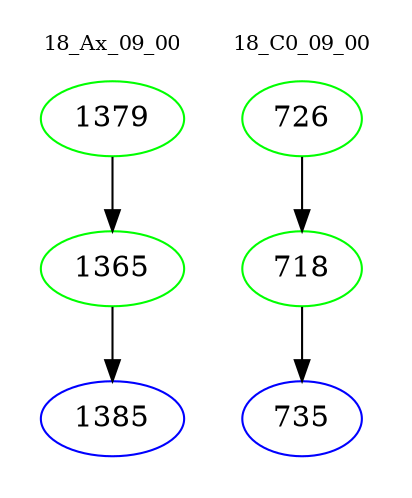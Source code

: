 digraph{
subgraph cluster_0 {
color = white
label = "18_Ax_09_00";
fontsize=10;
T0_1379 [label="1379", color="green"]
T0_1379 -> T0_1365 [color="black"]
T0_1365 [label="1365", color="green"]
T0_1365 -> T0_1385 [color="black"]
T0_1385 [label="1385", color="blue"]
}
subgraph cluster_1 {
color = white
label = "18_C0_09_00";
fontsize=10;
T1_726 [label="726", color="green"]
T1_726 -> T1_718 [color="black"]
T1_718 [label="718", color="green"]
T1_718 -> T1_735 [color="black"]
T1_735 [label="735", color="blue"]
}
}
